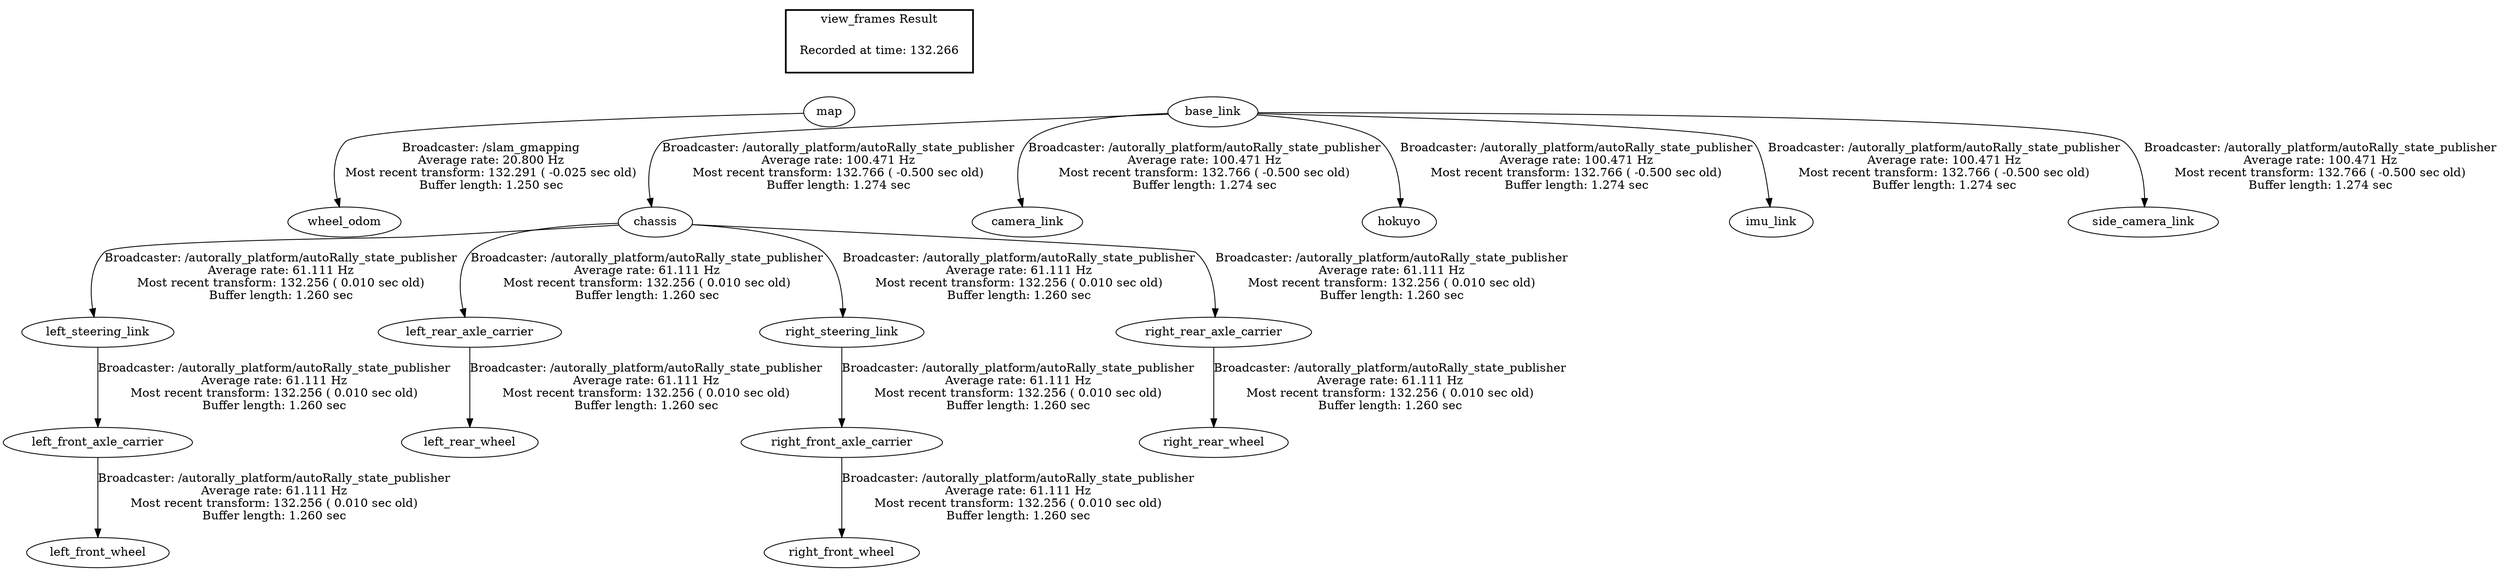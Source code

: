 digraph G {
"map" -> "wheel_odom"[label="Broadcaster: /slam_gmapping\nAverage rate: 20.800 Hz\nMost recent transform: 132.291 ( -0.025 sec old)\nBuffer length: 1.250 sec\n"];
"base_link" -> "chassis"[label="Broadcaster: /autorally_platform/autoRally_state_publisher\nAverage rate: 100.471 Hz\nMost recent transform: 132.766 ( -0.500 sec old)\nBuffer length: 1.274 sec\n"];
"base_link" -> "camera_link"[label="Broadcaster: /autorally_platform/autoRally_state_publisher\nAverage rate: 100.471 Hz\nMost recent transform: 132.766 ( -0.500 sec old)\nBuffer length: 1.274 sec\n"];
"base_link" -> "hokuyo"[label="Broadcaster: /autorally_platform/autoRally_state_publisher\nAverage rate: 100.471 Hz\nMost recent transform: 132.766 ( -0.500 sec old)\nBuffer length: 1.274 sec\n"];
"base_link" -> "imu_link"[label="Broadcaster: /autorally_platform/autoRally_state_publisher\nAverage rate: 100.471 Hz\nMost recent transform: 132.766 ( -0.500 sec old)\nBuffer length: 1.274 sec\n"];
"base_link" -> "side_camera_link"[label="Broadcaster: /autorally_platform/autoRally_state_publisher\nAverage rate: 100.471 Hz\nMost recent transform: 132.766 ( -0.500 sec old)\nBuffer length: 1.274 sec\n"];
"left_front_axle_carrier" -> "left_front_wheel"[label="Broadcaster: /autorally_platform/autoRally_state_publisher\nAverage rate: 61.111 Hz\nMost recent transform: 132.256 ( 0.010 sec old)\nBuffer length: 1.260 sec\n"];
"left_steering_link" -> "left_front_axle_carrier"[label="Broadcaster: /autorally_platform/autoRally_state_publisher\nAverage rate: 61.111 Hz\nMost recent transform: 132.256 ( 0.010 sec old)\nBuffer length: 1.260 sec\n"];
"chassis" -> "left_steering_link"[label="Broadcaster: /autorally_platform/autoRally_state_publisher\nAverage rate: 61.111 Hz\nMost recent transform: 132.256 ( 0.010 sec old)\nBuffer length: 1.260 sec\n"];
"left_rear_axle_carrier" -> "left_rear_wheel"[label="Broadcaster: /autorally_platform/autoRally_state_publisher\nAverage rate: 61.111 Hz\nMost recent transform: 132.256 ( 0.010 sec old)\nBuffer length: 1.260 sec\n"];
"chassis" -> "left_rear_axle_carrier"[label="Broadcaster: /autorally_platform/autoRally_state_publisher\nAverage rate: 61.111 Hz\nMost recent transform: 132.256 ( 0.010 sec old)\nBuffer length: 1.260 sec\n"];
"right_front_axle_carrier" -> "right_front_wheel"[label="Broadcaster: /autorally_platform/autoRally_state_publisher\nAverage rate: 61.111 Hz\nMost recent transform: 132.256 ( 0.010 sec old)\nBuffer length: 1.260 sec\n"];
"right_steering_link" -> "right_front_axle_carrier"[label="Broadcaster: /autorally_platform/autoRally_state_publisher\nAverage rate: 61.111 Hz\nMost recent transform: 132.256 ( 0.010 sec old)\nBuffer length: 1.260 sec\n"];
"chassis" -> "right_steering_link"[label="Broadcaster: /autorally_platform/autoRally_state_publisher\nAverage rate: 61.111 Hz\nMost recent transform: 132.256 ( 0.010 sec old)\nBuffer length: 1.260 sec\n"];
"right_rear_axle_carrier" -> "right_rear_wheel"[label="Broadcaster: /autorally_platform/autoRally_state_publisher\nAverage rate: 61.111 Hz\nMost recent transform: 132.256 ( 0.010 sec old)\nBuffer length: 1.260 sec\n"];
"chassis" -> "right_rear_axle_carrier"[label="Broadcaster: /autorally_platform/autoRally_state_publisher\nAverage rate: 61.111 Hz\nMost recent transform: 132.256 ( 0.010 sec old)\nBuffer length: 1.260 sec\n"];
edge [style=invis];
 subgraph cluster_legend { style=bold; color=black; label ="view_frames Result";
"Recorded at time: 132.266"[ shape=plaintext ] ;
 }->"map";
edge [style=invis];
 subgraph cluster_legend { style=bold; color=black; label ="view_frames Result";
"Recorded at time: 132.266"[ shape=plaintext ] ;
 }->"base_link";
}